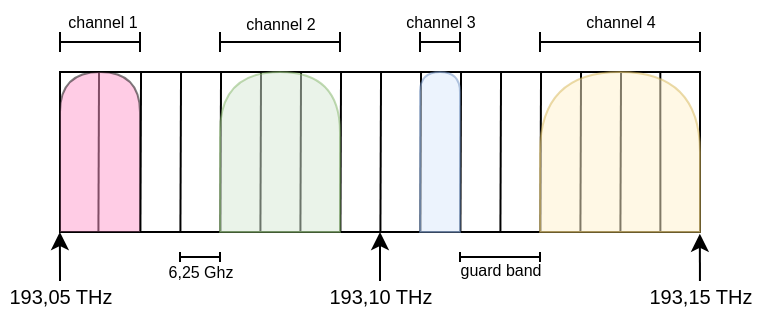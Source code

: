 <mxfile version="12.3.2" type="device" pages="1"><diagram id="khlIMNMf16ys94iHU_Gi" name="Page-1"><mxGraphModel dx="560" dy="311" grid="1" gridSize="10" guides="1" tooltips="1" connect="1" arrows="1" fold="1" page="1" pageScale="1" pageWidth="827" pageHeight="1169" math="0" shadow="0"><root><mxCell id="0"/><mxCell id="1" parent="0"/><mxCell id="5AEOWMWkVVuL_Y5WcjQM-2" value="" style="rounded=0;whiteSpace=wrap;html=1;fillColor=none;" vertex="1" parent="1"><mxGeometry x="160" y="120" width="320" height="80" as="geometry"/></mxCell><mxCell id="5AEOWMWkVVuL_Y5WcjQM-3" value="" style="endArrow=none;html=1;entryX=0.061;entryY=0;entryDx=0;entryDy=0;entryPerimeter=0;exitX=0.06;exitY=0.999;exitDx=0;exitDy=0;exitPerimeter=0;" edge="1" parent="1" source="5AEOWMWkVVuL_Y5WcjQM-2" target="5AEOWMWkVVuL_Y5WcjQM-2"><mxGeometry width="50" height="50" relative="1" as="geometry"><mxPoint x="160" y="270" as="sourcePoint"/><mxPoint x="210" y="220" as="targetPoint"/></mxGeometry></mxCell><mxCell id="5AEOWMWkVVuL_Y5WcjQM-4" value="" style="endArrow=none;html=1;entryX=0.061;entryY=0;entryDx=0;entryDy=0;entryPerimeter=0;exitX=0.06;exitY=0.999;exitDx=0;exitDy=0;exitPerimeter=0;" edge="1" parent="1"><mxGeometry width="50" height="50" relative="1" as="geometry"><mxPoint x="200.2" y="199.92" as="sourcePoint"/><mxPoint x="200.52" y="120" as="targetPoint"/></mxGeometry></mxCell><mxCell id="5AEOWMWkVVuL_Y5WcjQM-5" value="" style="endArrow=none;html=1;entryX=0.061;entryY=0;entryDx=0;entryDy=0;entryPerimeter=0;exitX=0.06;exitY=0.999;exitDx=0;exitDy=0;exitPerimeter=0;" edge="1" parent="1"><mxGeometry width="50" height="50" relative="1" as="geometry"><mxPoint x="220.2" y="199.92" as="sourcePoint"/><mxPoint x="220.52" y="120" as="targetPoint"/></mxGeometry></mxCell><mxCell id="5AEOWMWkVVuL_Y5WcjQM-6" value="" style="endArrow=none;html=1;entryX=0.061;entryY=0;entryDx=0;entryDy=0;entryPerimeter=0;exitX=0.06;exitY=0.999;exitDx=0;exitDy=0;exitPerimeter=0;" edge="1" parent="1"><mxGeometry width="50" height="50" relative="1" as="geometry"><mxPoint x="240.2" y="199.92" as="sourcePoint"/><mxPoint x="240.52" y="120" as="targetPoint"/></mxGeometry></mxCell><mxCell id="5AEOWMWkVVuL_Y5WcjQM-7" value="" style="endArrow=none;html=1;entryX=0.061;entryY=0;entryDx=0;entryDy=0;entryPerimeter=0;exitX=0.06;exitY=0.999;exitDx=0;exitDy=0;exitPerimeter=0;" edge="1" parent="1"><mxGeometry width="50" height="50" relative="1" as="geometry"><mxPoint x="260.2" y="199.92" as="sourcePoint"/><mxPoint x="260.52" y="120" as="targetPoint"/></mxGeometry></mxCell><mxCell id="5AEOWMWkVVuL_Y5WcjQM-8" value="" style="endArrow=none;html=1;entryX=0.061;entryY=0;entryDx=0;entryDy=0;entryPerimeter=0;exitX=0.06;exitY=0.999;exitDx=0;exitDy=0;exitPerimeter=0;" edge="1" parent="1"><mxGeometry width="50" height="50" relative="1" as="geometry"><mxPoint x="280.2" y="199.92" as="sourcePoint"/><mxPoint x="280.52" y="120" as="targetPoint"/></mxGeometry></mxCell><mxCell id="5AEOWMWkVVuL_Y5WcjQM-9" value="" style="endArrow=none;html=1;entryX=0.061;entryY=0;entryDx=0;entryDy=0;entryPerimeter=0;exitX=0.06;exitY=0.999;exitDx=0;exitDy=0;exitPerimeter=0;" edge="1" parent="1"><mxGeometry width="50" height="50" relative="1" as="geometry"><mxPoint x="300.2" y="199.92" as="sourcePoint"/><mxPoint x="300.52" y="120" as="targetPoint"/></mxGeometry></mxCell><mxCell id="5AEOWMWkVVuL_Y5WcjQM-10" value="" style="endArrow=none;html=1;entryX=0.061;entryY=0;entryDx=0;entryDy=0;entryPerimeter=0;exitX=0.06;exitY=0.999;exitDx=0;exitDy=0;exitPerimeter=0;" edge="1" parent="1"><mxGeometry width="50" height="50" relative="1" as="geometry"><mxPoint x="320.2" y="199.92" as="sourcePoint"/><mxPoint x="320.52" y="120" as="targetPoint"/></mxGeometry></mxCell><mxCell id="5AEOWMWkVVuL_Y5WcjQM-11" value="" style="endArrow=none;html=1;entryX=0.061;entryY=0;entryDx=0;entryDy=0;entryPerimeter=0;exitX=0.06;exitY=0.999;exitDx=0;exitDy=0;exitPerimeter=0;" edge="1" parent="1"><mxGeometry width="50" height="50" relative="1" as="geometry"><mxPoint x="340.2" y="199.92" as="sourcePoint"/><mxPoint x="340.52" y="120" as="targetPoint"/></mxGeometry></mxCell><mxCell id="5AEOWMWkVVuL_Y5WcjQM-12" value="" style="endArrow=none;html=1;entryX=0.061;entryY=0;entryDx=0;entryDy=0;entryPerimeter=0;exitX=0.06;exitY=0.999;exitDx=0;exitDy=0;exitPerimeter=0;" edge="1" parent="1"><mxGeometry width="50" height="50" relative="1" as="geometry"><mxPoint x="360.2" y="199.92" as="sourcePoint"/><mxPoint x="360.52" y="120" as="targetPoint"/></mxGeometry></mxCell><mxCell id="5AEOWMWkVVuL_Y5WcjQM-13" value="" style="endArrow=none;html=1;entryX=0.061;entryY=0;entryDx=0;entryDy=0;entryPerimeter=0;exitX=0.06;exitY=0.999;exitDx=0;exitDy=0;exitPerimeter=0;" edge="1" parent="1"><mxGeometry width="50" height="50" relative="1" as="geometry"><mxPoint x="380.2" y="199.92" as="sourcePoint"/><mxPoint x="380.52" y="120" as="targetPoint"/></mxGeometry></mxCell><mxCell id="5AEOWMWkVVuL_Y5WcjQM-14" value="" style="endArrow=none;html=1;entryX=0.061;entryY=0;entryDx=0;entryDy=0;entryPerimeter=0;exitX=0.06;exitY=0.999;exitDx=0;exitDy=0;exitPerimeter=0;" edge="1" parent="1"><mxGeometry width="50" height="50" relative="1" as="geometry"><mxPoint x="400.2" y="199.92" as="sourcePoint"/><mxPoint x="400.52" y="120" as="targetPoint"/></mxGeometry></mxCell><mxCell id="5AEOWMWkVVuL_Y5WcjQM-15" value="" style="endArrow=none;html=1;entryX=0.061;entryY=0;entryDx=0;entryDy=0;entryPerimeter=0;exitX=0.06;exitY=0.999;exitDx=0;exitDy=0;exitPerimeter=0;" edge="1" parent="1"><mxGeometry width="50" height="50" relative="1" as="geometry"><mxPoint x="420.2" y="199.92" as="sourcePoint"/><mxPoint x="420.52" y="120" as="targetPoint"/></mxGeometry></mxCell><mxCell id="5AEOWMWkVVuL_Y5WcjQM-16" value="" style="endArrow=none;html=1;entryX=0.061;entryY=0;entryDx=0;entryDy=0;entryPerimeter=0;exitX=0.06;exitY=0.999;exitDx=0;exitDy=0;exitPerimeter=0;" edge="1" parent="1"><mxGeometry width="50" height="50" relative="1" as="geometry"><mxPoint x="440.2" y="199.92" as="sourcePoint"/><mxPoint x="440.52" y="120" as="targetPoint"/></mxGeometry></mxCell><mxCell id="5AEOWMWkVVuL_Y5WcjQM-17" value="" style="endArrow=none;html=1;entryX=0.938;entryY=-0.004;entryDx=0;entryDy=0;entryPerimeter=0;exitX=0.06;exitY=0.999;exitDx=0;exitDy=0;exitPerimeter=0;" edge="1" parent="1" target="5AEOWMWkVVuL_Y5WcjQM-2"><mxGeometry width="50" height="50" relative="1" as="geometry"><mxPoint x="460.2" y="199.92" as="sourcePoint"/><mxPoint x="460.52" y="120" as="targetPoint"/></mxGeometry></mxCell><mxCell id="5AEOWMWkVVuL_Y5WcjQM-18" value="" style="shape=delay;whiteSpace=wrap;html=1;rotation=-90;fillColor=#FF99CC;gradientColor=none;gradientDirection=north;opacity=50;" vertex="1" parent="1"><mxGeometry x="140" y="140" width="80" height="40" as="geometry"/></mxCell><mxCell id="5AEOWMWkVVuL_Y5WcjQM-19" value="" style="shape=delay;whiteSpace=wrap;html=1;rotation=-90;fillColor=#d5e8d4;gradientDirection=north;opacity=50;strokeColor=#82b366;" vertex="1" parent="1"><mxGeometry x="230" y="130" width="80" height="60" as="geometry"/></mxCell><mxCell id="5AEOWMWkVVuL_Y5WcjQM-20" value="" style="shape=delay;whiteSpace=wrap;html=1;rotation=-90;fillColor=#dae8fc;gradientDirection=north;opacity=50;strokeColor=#6c8ebf;" vertex="1" parent="1"><mxGeometry x="310" y="150" width="80" height="20" as="geometry"/></mxCell><mxCell id="5AEOWMWkVVuL_Y5WcjQM-22" value="" style="shape=delay;whiteSpace=wrap;html=1;rotation=-90;fillColor=#fff2cc;gradientDirection=north;opacity=50;strokeColor=#d6b656;" vertex="1" parent="1"><mxGeometry x="400" y="120" width="80" height="80" as="geometry"/></mxCell><mxCell id="5AEOWMWkVVuL_Y5WcjQM-24" value="" style="shape=crossbar;whiteSpace=wrap;html=1;rounded=1;fillColor=#FF99CC;gradientColor=none;" vertex="1" parent="1"><mxGeometry x="220" y="210" width="20" height="5" as="geometry"/></mxCell><mxCell id="5AEOWMWkVVuL_Y5WcjQM-25" value="&lt;font style=&quot;font-size: 8px&quot;&gt;6,25 Ghz&lt;/font&gt;" style="text;html=1;align=center;verticalAlign=middle;resizable=0;points=[];;autosize=1;" vertex="1" parent="1"><mxGeometry x="212.5" y="212.5" width="35" height="12" as="geometry"/></mxCell><mxCell id="5AEOWMWkVVuL_Y5WcjQM-29" value="" style="shape=crossbar;whiteSpace=wrap;html=1;rounded=1;fillColor=#FF99CC;gradientColor=none;" vertex="1" parent="1"><mxGeometry x="160" y="100" width="40" height="10" as="geometry"/></mxCell><mxCell id="5AEOWMWkVVuL_Y5WcjQM-30" value="" style="shape=crossbar;whiteSpace=wrap;html=1;rounded=1;fillColor=#FF99CC;gradientColor=none;" vertex="1" parent="1"><mxGeometry x="240" y="100" width="60" height="10" as="geometry"/></mxCell><mxCell id="5AEOWMWkVVuL_Y5WcjQM-31" value="" style="shape=crossbar;whiteSpace=wrap;html=1;rounded=1;fillColor=#FF99CC;gradientColor=none;" vertex="1" parent="1"><mxGeometry x="340" y="100" width="20" height="10" as="geometry"/></mxCell><mxCell id="5AEOWMWkVVuL_Y5WcjQM-32" value="" style="shape=crossbar;whiteSpace=wrap;html=1;rounded=1;fillColor=#FF99CC;gradientColor=none;" vertex="1" parent="1"><mxGeometry x="400" y="100" width="80" height="10" as="geometry"/></mxCell><mxCell id="5AEOWMWkVVuL_Y5WcjQM-33" value="&lt;font style=&quot;font-size: 8px&quot;&gt;channel 3&lt;/font&gt;" style="text;html=1;align=center;verticalAlign=middle;resizable=0;points=[];;autosize=1;" vertex="1" parent="1"><mxGeometry x="331.5" y="88" width="37" height="12" as="geometry"/></mxCell><mxCell id="5AEOWMWkVVuL_Y5WcjQM-34" value="&lt;font style=&quot;font-size: 8px&quot;&gt;channel 4&lt;/font&gt;" style="text;html=1;align=center;verticalAlign=middle;resizable=0;points=[];;autosize=1;fontSize=10;" vertex="1" parent="1"><mxGeometry x="421.5" y="88" width="37" height="12" as="geometry"/></mxCell><mxCell id="5AEOWMWkVVuL_Y5WcjQM-35" value="&lt;font style=&quot;font-size: 8px&quot;&gt;channel 2&lt;/font&gt;" style="text;html=1;align=center;verticalAlign=middle;resizable=0;points=[];;autosize=1;" vertex="1" parent="1"><mxGeometry x="251.5" y="89" width="37" height="11" as="geometry"/></mxCell><mxCell id="5AEOWMWkVVuL_Y5WcjQM-36" value="&lt;font style=&quot;font-size: 8px&quot;&gt;channel 1&lt;/font&gt;" style="text;html=1;align=center;verticalAlign=middle;resizable=0;points=[];;autosize=1;" vertex="1" parent="1"><mxGeometry x="155.5" y="84" width="50" height="20" as="geometry"/></mxCell><mxCell id="5AEOWMWkVVuL_Y5WcjQM-37" value="193,10 THz" style="text;html=1;align=center;verticalAlign=middle;resizable=0;points=[];;autosize=1;fontSize=10;" vertex="1" parent="1"><mxGeometry x="290" y="224.5" width="60" height="15" as="geometry"/></mxCell><mxCell id="5AEOWMWkVVuL_Y5WcjQM-38" value="193,15 THz" style="text;html=1;align=center;verticalAlign=middle;resizable=0;points=[];;autosize=1;fontSize=10;" vertex="1" parent="1"><mxGeometry x="450" y="224.5" width="60" height="15" as="geometry"/></mxCell><mxCell id="5AEOWMWkVVuL_Y5WcjQM-39" value="193,05 THz" style="text;html=1;align=center;verticalAlign=middle;resizable=0;points=[];;autosize=1;fontSize=10;" vertex="1" parent="1"><mxGeometry x="130" y="224.5" width="60" height="15" as="geometry"/></mxCell><mxCell id="5AEOWMWkVVuL_Y5WcjQM-41" value="" style="endArrow=classic;html=1;fontSize=10;entryX=-0.011;entryY=0.999;entryDx=0;entryDy=0;entryPerimeter=0;strokeWidth=1;" edge="1" parent="1" source="5AEOWMWkVVuL_Y5WcjQM-38" target="5AEOWMWkVVuL_Y5WcjQM-22"><mxGeometry width="50" height="50" relative="1" as="geometry"><mxPoint x="130" y="310" as="sourcePoint"/><mxPoint x="180" y="260" as="targetPoint"/></mxGeometry></mxCell><mxCell id="5AEOWMWkVVuL_Y5WcjQM-42" value="" style="endArrow=classic;html=1;fontSize=10;strokeWidth=1;entryX=0.5;entryY=1;entryDx=0;entryDy=0;" edge="1" parent="1" source="5AEOWMWkVVuL_Y5WcjQM-37" target="5AEOWMWkVVuL_Y5WcjQM-2"><mxGeometry width="50" height="50" relative="1" as="geometry"><mxPoint x="489.981" y="234.5" as="sourcePoint"/><mxPoint x="340" y="210" as="targetPoint"/><Array as="points"/></mxGeometry></mxCell><mxCell id="5AEOWMWkVVuL_Y5WcjQM-43" value="" style="endArrow=classic;html=1;fontSize=10;entryX=0;entryY=-0.002;entryDx=0;entryDy=0;entryPerimeter=0;strokeWidth=1;" edge="1" parent="1" source="5AEOWMWkVVuL_Y5WcjQM-39" target="5AEOWMWkVVuL_Y5WcjQM-18"><mxGeometry width="50" height="50" relative="1" as="geometry"><mxPoint x="499.981" y="244.5" as="sourcePoint"/><mxPoint x="499.92" y="220.88" as="targetPoint"/><Array as="points"><mxPoint x="160" y="220"/></Array></mxGeometry></mxCell><mxCell id="5AEOWMWkVVuL_Y5WcjQM-46" value="" style="shape=crossbar;whiteSpace=wrap;html=1;rounded=1;fillColor=#FF99CC;gradientColor=none;" vertex="1" parent="1"><mxGeometry x="360" y="210" width="40" height="5" as="geometry"/></mxCell><mxCell id="5AEOWMWkVVuL_Y5WcjQM-47" value="&lt;font style=&quot;font-size: 8px&quot;&gt;guard band&lt;br&gt;&lt;/font&gt;" style="text;html=1;align=center;verticalAlign=middle;resizable=0;points=[];;autosize=1;" vertex="1" parent="1"><mxGeometry x="358" y="210.5" width="44" height="14" as="geometry"/></mxCell></root></mxGraphModel></diagram></mxfile>